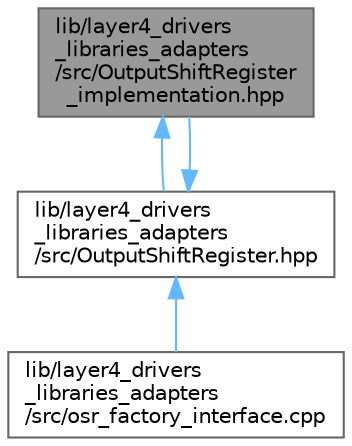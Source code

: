 digraph "lib/layer4_drivers_libraries_adapters/src/OutputShiftRegister_implementation.hpp"
{
 // LATEX_PDF_SIZE
  bgcolor="transparent";
  edge [fontname=Helvetica,fontsize=10,labelfontname=Helvetica,labelfontsize=10];
  node [fontname=Helvetica,fontsize=10,shape=box,height=0.2,width=0.4];
  Node1 [id="Node000001",label="lib/layer4_drivers\l_libraries_adapters\l/src/OutputShiftRegister\l_implementation.hpp",height=0.2,width=0.4,color="gray40", fillcolor="grey60", style="filled", fontcolor="black",tooltip=" "];
  Node1 -> Node2 [id="edge1_Node000001_Node000002",dir="back",color="steelblue1",style="solid",tooltip=" "];
  Node2 [id="Node000002",label="lib/layer4_drivers\l_libraries_adapters\l/src/OutputShiftRegister.hpp",height=0.2,width=0.4,color="grey40", fillcolor="white", style="filled",URL="$OutputShiftRegister_8hpp.xhtml",tooltip=" "];
  Node2 -> Node1 [id="edge2_Node000002_Node000001",dir="back",color="steelblue1",style="solid",tooltip=" "];
  Node2 -> Node3 [id="edge3_Node000002_Node000003",dir="back",color="steelblue1",style="solid",tooltip=" "];
  Node3 [id="Node000003",label="lib/layer4_drivers\l_libraries_adapters\l/src/osr_factory_interface.cpp",height=0.2,width=0.4,color="grey40", fillcolor="white", style="filled",URL="$osr__factory__interface_8cpp.xhtml",tooltip=" "];
}
